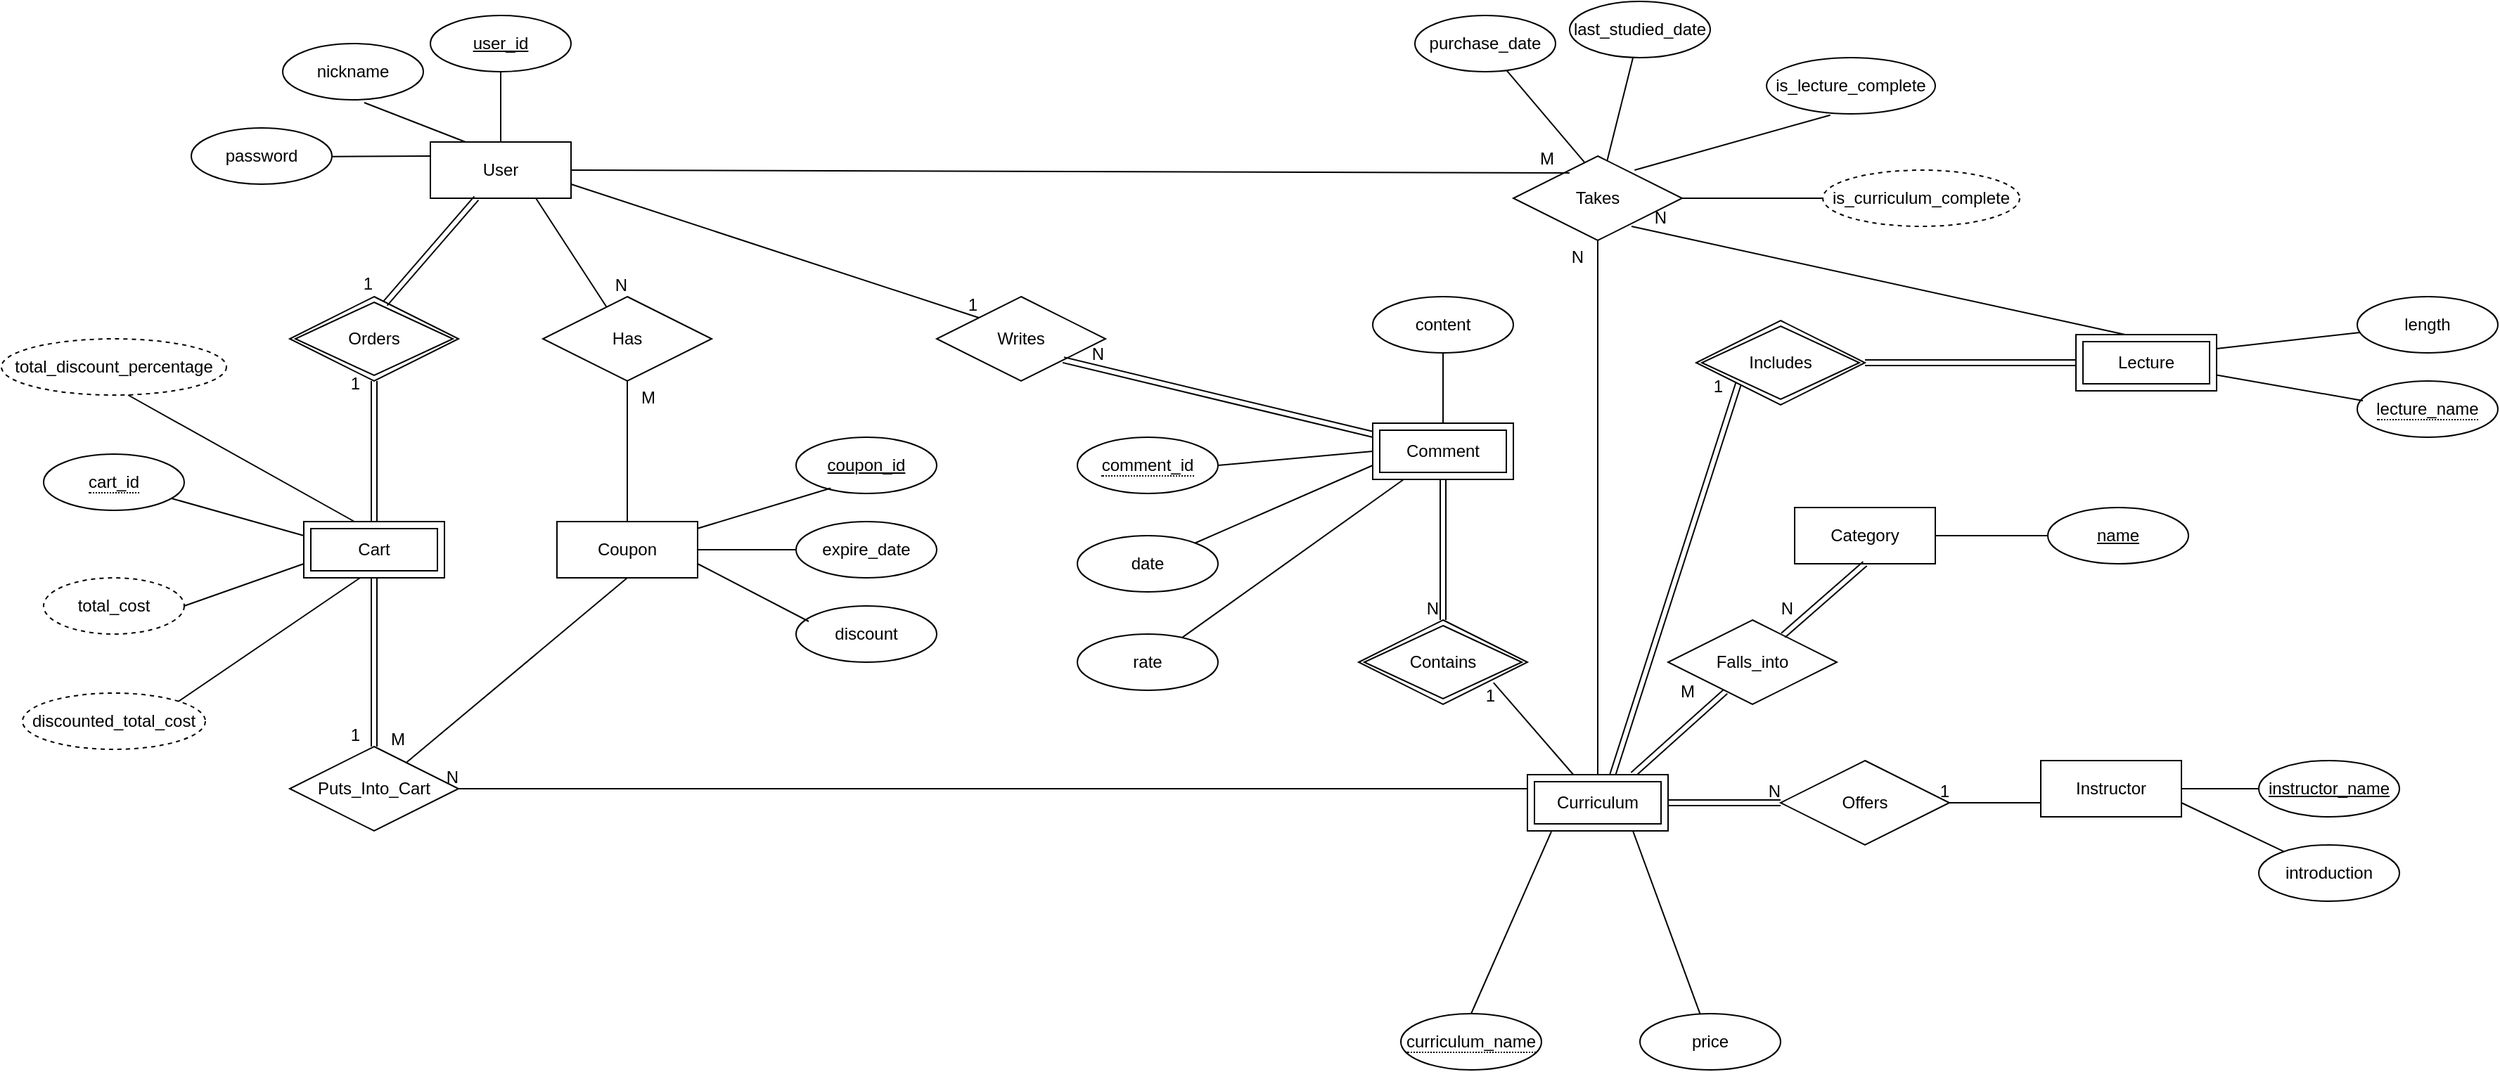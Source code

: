 <mxfile version="20.6.0" type="github">
  <diagram id="R2lEEEUBdFMjLlhIrx00" name="Page-1">
    <mxGraphModel dx="2512" dy="754" grid="1" gridSize="10" guides="1" tooltips="1" connect="1" arrows="1" fold="1" page="1" pageScale="1" pageWidth="850" pageHeight="1100" math="0" shadow="0" extFonts="Permanent Marker^https://fonts.googleapis.com/css?family=Permanent+Marker">
      <root>
        <mxCell id="0" />
        <mxCell id="1" parent="0" />
        <mxCell id="KYqQ4QEwSn9y70eBzoIo-3" value="user_id" style="ellipse;whiteSpace=wrap;html=1;align=center;fontStyle=4;" parent="1" vertex="1">
          <mxGeometry x="70" y="70" width="100" height="40" as="geometry" />
        </mxCell>
        <mxCell id="KYqQ4QEwSn9y70eBzoIo-5" value="User" style="whiteSpace=wrap;html=1;align=center;" parent="1" vertex="1">
          <mxGeometry x="70" y="160" width="100" height="40" as="geometry" />
        </mxCell>
        <mxCell id="KYqQ4QEwSn9y70eBzoIo-6" value="password" style="ellipse;whiteSpace=wrap;html=1;align=center;" parent="1" vertex="1">
          <mxGeometry x="-100" y="150" width="100" height="40" as="geometry" />
        </mxCell>
        <mxCell id="KYqQ4QEwSn9y70eBzoIo-7" value="nickname" style="ellipse;whiteSpace=wrap;html=1;align=center;" parent="1" vertex="1">
          <mxGeometry x="-35" y="90" width="100" height="40" as="geometry" />
        </mxCell>
        <mxCell id="KYqQ4QEwSn9y70eBzoIo-8" value="Coupon" style="whiteSpace=wrap;html=1;align=center;" parent="1" vertex="1">
          <mxGeometry x="160" y="430" width="100" height="40" as="geometry" />
        </mxCell>
        <mxCell id="KYqQ4QEwSn9y70eBzoIo-12" value="" style="endArrow=none;html=1;rounded=0;entryX=0.25;entryY=0;entryDx=0;entryDy=0;exitX=0.58;exitY=1.05;exitDx=0;exitDy=0;exitPerimeter=0;" parent="1" source="KYqQ4QEwSn9y70eBzoIo-7" target="KYqQ4QEwSn9y70eBzoIo-5" edge="1">
          <mxGeometry relative="1" as="geometry">
            <mxPoint x="250" y="370" as="sourcePoint" />
            <mxPoint x="410" y="370" as="targetPoint" />
          </mxGeometry>
        </mxCell>
        <mxCell id="KYqQ4QEwSn9y70eBzoIo-13" value="" style="endArrow=none;html=1;rounded=0;exitX=0.5;exitY=0;exitDx=0;exitDy=0;" parent="1" source="KYqQ4QEwSn9y70eBzoIo-5" target="KYqQ4QEwSn9y70eBzoIo-3" edge="1">
          <mxGeometry relative="1" as="geometry">
            <mxPoint x="380" y="300" as="sourcePoint" />
            <mxPoint x="550" y="300" as="targetPoint" />
          </mxGeometry>
        </mxCell>
        <mxCell id="KYqQ4QEwSn9y70eBzoIo-14" value="" style="endArrow=none;html=1;rounded=0;exitX=0;exitY=0.25;exitDx=0;exitDy=0;" parent="1" source="KYqQ4QEwSn9y70eBzoIo-5" target="KYqQ4QEwSn9y70eBzoIo-6" edge="1">
          <mxGeometry relative="1" as="geometry">
            <mxPoint x="240" y="320" as="sourcePoint" />
            <mxPoint x="400" y="320" as="targetPoint" />
          </mxGeometry>
        </mxCell>
        <mxCell id="KYqQ4QEwSn9y70eBzoIo-19" value="" style="shape=link;html=1;rounded=0;exitX=0.6;exitY=0.05;exitDx=0;exitDy=0;exitPerimeter=0;entryX=0;entryY=1;entryDx=0;entryDy=0;" parent="1" target="KYqQ4QEwSn9y70eBzoIo-47" edge="1" source="KYqQ4QEwSn9y70eBzoIo-129">
          <mxGeometry relative="1" as="geometry">
            <mxPoint x="850" y="630" as="sourcePoint" />
            <mxPoint x="1010" y="360" as="targetPoint" />
          </mxGeometry>
        </mxCell>
        <mxCell id="KYqQ4QEwSn9y70eBzoIo-20" value="1" style="resizable=0;html=1;align=right;verticalAlign=bottom;" parent="KYqQ4QEwSn9y70eBzoIo-19" connectable="0" vertex="1">
          <mxGeometry x="1" relative="1" as="geometry">
            <mxPoint x="-10" y="10" as="offset" />
          </mxGeometry>
        </mxCell>
        <mxCell id="KYqQ4QEwSn9y70eBzoIo-21" value="Has" style="shape=rhombus;perimeter=rhombusPerimeter;whiteSpace=wrap;html=1;align=center;" parent="1" vertex="1">
          <mxGeometry x="150" y="270" width="120" height="60" as="geometry" />
        </mxCell>
        <mxCell id="KYqQ4QEwSn9y70eBzoIo-26" value="" style="endArrow=none;html=1;rounded=0;exitX=0.75;exitY=1;exitDx=0;exitDy=0;" parent="1" source="KYqQ4QEwSn9y70eBzoIo-5" target="KYqQ4QEwSn9y70eBzoIo-21" edge="1">
          <mxGeometry relative="1" as="geometry">
            <mxPoint x="290" y="240" as="sourcePoint" />
            <mxPoint x="450" y="240" as="targetPoint" />
          </mxGeometry>
        </mxCell>
        <mxCell id="KYqQ4QEwSn9y70eBzoIo-27" value="N" style="resizable=0;html=1;align=right;verticalAlign=bottom;" parent="KYqQ4QEwSn9y70eBzoIo-26" connectable="0" vertex="1">
          <mxGeometry x="1" relative="1" as="geometry">
            <mxPoint x="15" y="-7" as="offset" />
          </mxGeometry>
        </mxCell>
        <mxCell id="KYqQ4QEwSn9y70eBzoIo-31" value="" style="endArrow=none;html=1;rounded=0;entryX=0.5;entryY=0;entryDx=0;entryDy=0;exitX=0.5;exitY=1;exitDx=0;exitDy=0;" parent="1" source="KYqQ4QEwSn9y70eBzoIo-21" target="KYqQ4QEwSn9y70eBzoIo-8" edge="1">
          <mxGeometry relative="1" as="geometry">
            <mxPoint x="246.667" y="323.333" as="sourcePoint" />
            <mxPoint x="770" y="280" as="targetPoint" />
          </mxGeometry>
        </mxCell>
        <mxCell id="KYqQ4QEwSn9y70eBzoIo-32" value="M" style="resizable=0;html=1;align=right;verticalAlign=bottom;" parent="KYqQ4QEwSn9y70eBzoIo-31" connectable="0" vertex="1">
          <mxGeometry x="1" relative="1" as="geometry">
            <mxPoint x="20" y="-80" as="offset" />
          </mxGeometry>
        </mxCell>
        <mxCell id="KYqQ4QEwSn9y70eBzoIo-33" value="Takes" style="shape=rhombus;perimeter=rhombusPerimeter;whiteSpace=wrap;html=1;align=center;" parent="1" vertex="1">
          <mxGeometry x="840" y="170" width="120" height="60" as="geometry" />
        </mxCell>
        <mxCell id="KYqQ4QEwSn9y70eBzoIo-36" value="" style="endArrow=none;html=1;rounded=0;entryX=0.333;entryY=0.2;entryDx=0;entryDy=0;entryPerimeter=0;exitX=1;exitY=0.5;exitDx=0;exitDy=0;" parent="1" source="KYqQ4QEwSn9y70eBzoIo-5" target="KYqQ4QEwSn9y70eBzoIo-33" edge="1">
          <mxGeometry relative="1" as="geometry">
            <mxPoint x="260" y="230" as="sourcePoint" />
            <mxPoint x="420" y="230" as="targetPoint" />
          </mxGeometry>
        </mxCell>
        <mxCell id="KYqQ4QEwSn9y70eBzoIo-37" value="M" style="resizable=0;html=1;align=right;verticalAlign=bottom;" parent="KYqQ4QEwSn9y70eBzoIo-36" connectable="0" vertex="1">
          <mxGeometry x="1" relative="1" as="geometry">
            <mxPoint x="-10" y="-2" as="offset" />
          </mxGeometry>
        </mxCell>
        <mxCell id="KYqQ4QEwSn9y70eBzoIo-44" value="Lecture" style="shape=ext;margin=3;double=1;whiteSpace=wrap;html=1;align=center;" parent="1" vertex="1">
          <mxGeometry x="1240" y="297" width="100" height="40" as="geometry" />
        </mxCell>
        <mxCell id="KYqQ4QEwSn9y70eBzoIo-45" value="" style="shape=link;html=1;rounded=0;exitX=0;exitY=0.5;exitDx=0;exitDy=0;" parent="1" source="KYqQ4QEwSn9y70eBzoIo-44" target="KYqQ4QEwSn9y70eBzoIo-47" edge="1">
          <mxGeometry relative="1" as="geometry">
            <mxPoint x="1010" y="304.5" as="sourcePoint" />
            <mxPoint x="1060" y="207" as="targetPoint" />
          </mxGeometry>
        </mxCell>
        <mxCell id="KYqQ4QEwSn9y70eBzoIo-46" value="N" style="resizable=0;html=1;align=right;verticalAlign=bottom;" parent="KYqQ4QEwSn9y70eBzoIo-45" connectable="0" vertex="1">
          <mxGeometry x="1" relative="1" as="geometry">
            <mxPoint x="-10" y="10" as="offset" />
          </mxGeometry>
        </mxCell>
        <mxCell id="KYqQ4QEwSn9y70eBzoIo-47" value="Includes" style="shape=rhombus;double=1;perimeter=rhombusPerimeter;whiteSpace=wrap;html=1;align=center;" parent="1" vertex="1">
          <mxGeometry x="970" y="287" width="120" height="60" as="geometry" />
        </mxCell>
        <mxCell id="KYqQ4QEwSn9y70eBzoIo-48" value="coupon_id" style="ellipse;whiteSpace=wrap;html=1;align=center;fontStyle=4;" parent="1" vertex="1">
          <mxGeometry x="330" y="370" width="100" height="40" as="geometry" />
        </mxCell>
        <mxCell id="KYqQ4QEwSn9y70eBzoIo-49" value="expire_date" style="ellipse;whiteSpace=wrap;html=1;align=center;" parent="1" vertex="1">
          <mxGeometry x="330" y="430" width="100" height="40" as="geometry" />
        </mxCell>
        <mxCell id="KYqQ4QEwSn9y70eBzoIo-50" value="discount" style="ellipse;whiteSpace=wrap;html=1;align=center;" parent="1" vertex="1">
          <mxGeometry x="330" y="490" width="100" height="40" as="geometry" />
        </mxCell>
        <mxCell id="KYqQ4QEwSn9y70eBzoIo-51" value="" style="endArrow=none;html=1;rounded=0;entryX=0.246;entryY=0.907;entryDx=0;entryDy=0;entryPerimeter=0;" parent="1" source="KYqQ4QEwSn9y70eBzoIo-8" target="KYqQ4QEwSn9y70eBzoIo-48" edge="1">
          <mxGeometry relative="1" as="geometry">
            <mxPoint x="840" y="150" as="sourcePoint" />
            <mxPoint x="1000" y="150" as="targetPoint" />
          </mxGeometry>
        </mxCell>
        <mxCell id="KYqQ4QEwSn9y70eBzoIo-52" value="" style="endArrow=none;html=1;rounded=0;exitX=1;exitY=0.5;exitDx=0;exitDy=0;entryX=0;entryY=0.5;entryDx=0;entryDy=0;" parent="1" source="KYqQ4QEwSn9y70eBzoIo-8" target="KYqQ4QEwSn9y70eBzoIo-49" edge="1">
          <mxGeometry relative="1" as="geometry">
            <mxPoint x="860" y="270" as="sourcePoint" />
            <mxPoint x="1020" y="270" as="targetPoint" />
          </mxGeometry>
        </mxCell>
        <mxCell id="KYqQ4QEwSn9y70eBzoIo-53" value="" style="endArrow=none;html=1;rounded=0;exitX=1;exitY=0.75;exitDx=0;exitDy=0;entryX=0.09;entryY=0.275;entryDx=0;entryDy=0;entryPerimeter=0;" parent="1" source="KYqQ4QEwSn9y70eBzoIo-8" target="KYqQ4QEwSn9y70eBzoIo-50" edge="1">
          <mxGeometry relative="1" as="geometry">
            <mxPoint x="830" y="290" as="sourcePoint" />
            <mxPoint x="990" y="290" as="targetPoint" />
          </mxGeometry>
        </mxCell>
        <mxCell id="KYqQ4QEwSn9y70eBzoIo-63" value="Cart" style="shape=ext;margin=3;double=1;whiteSpace=wrap;html=1;align=center;" parent="1" vertex="1">
          <mxGeometry x="-20" y="430" width="100" height="40" as="geometry" />
        </mxCell>
        <mxCell id="KYqQ4QEwSn9y70eBzoIo-70" value="Orders" style="shape=rhombus;double=1;perimeter=rhombusPerimeter;whiteSpace=wrap;html=1;align=center;" parent="1" vertex="1">
          <mxGeometry x="-30" y="270" width="120" height="60" as="geometry" />
        </mxCell>
        <mxCell id="KYqQ4QEwSn9y70eBzoIo-75" value="" style="shape=link;html=1;rounded=0;" parent="1" source="KYqQ4QEwSn9y70eBzoIo-63" target="KYqQ4QEwSn9y70eBzoIo-70" edge="1">
          <mxGeometry relative="1" as="geometry">
            <mxPoint x="240" y="340" as="sourcePoint" />
            <mxPoint x="400" y="340" as="targetPoint" />
          </mxGeometry>
        </mxCell>
        <mxCell id="KYqQ4QEwSn9y70eBzoIo-76" value="1" style="resizable=0;html=1;align=right;verticalAlign=bottom;" parent="KYqQ4QEwSn9y70eBzoIo-75" connectable="0" vertex="1">
          <mxGeometry x="1" relative="1" as="geometry">
            <mxPoint x="-10" y="10" as="offset" />
          </mxGeometry>
        </mxCell>
        <mxCell id="KYqQ4QEwSn9y70eBzoIo-82" value="" style="shape=link;html=1;rounded=0;entryX=0.565;entryY=0.083;entryDx=0;entryDy=0;entryPerimeter=0;" parent="1" source="KYqQ4QEwSn9y70eBzoIo-5" target="KYqQ4QEwSn9y70eBzoIo-70" edge="1">
          <mxGeometry relative="1" as="geometry">
            <mxPoint x="152.5" y="420" as="sourcePoint" />
            <mxPoint x="170" y="330" as="targetPoint" />
          </mxGeometry>
        </mxCell>
        <mxCell id="KYqQ4QEwSn9y70eBzoIo-83" value="1" style="resizable=0;html=1;align=right;verticalAlign=bottom;" parent="KYqQ4QEwSn9y70eBzoIo-82" connectable="0" vertex="1">
          <mxGeometry x="1" relative="1" as="geometry">
            <mxPoint x="-8" y="-5" as="offset" />
          </mxGeometry>
        </mxCell>
        <mxCell id="KYqQ4QEwSn9y70eBzoIo-88" value="" style="shape=link;html=1;rounded=0;exitX=0.5;exitY=1;exitDx=0;exitDy=0;entryX=0.5;entryY=0;entryDx=0;entryDy=0;" parent="1" source="KYqQ4QEwSn9y70eBzoIo-63" target="KYqQ4QEwSn9y70eBzoIo-177" edge="1">
          <mxGeometry relative="1" as="geometry">
            <mxPoint x="130" y="572.5" as="sourcePoint" />
            <mxPoint x="192.222" y="521.389" as="targetPoint" />
          </mxGeometry>
        </mxCell>
        <mxCell id="KYqQ4QEwSn9y70eBzoIo-89" value="1" style="resizable=0;html=1;align=right;verticalAlign=bottom;" parent="KYqQ4QEwSn9y70eBzoIo-88" connectable="0" vertex="1">
          <mxGeometry x="1" relative="1" as="geometry">
            <mxPoint x="-10" as="offset" />
          </mxGeometry>
        </mxCell>
        <mxCell id="KYqQ4QEwSn9y70eBzoIo-90" value="Comment" style="shape=ext;margin=3;double=1;whiteSpace=wrap;html=1;align=center;" parent="1" vertex="1">
          <mxGeometry x="740" y="360" width="100" height="40" as="geometry" />
        </mxCell>
        <mxCell id="KYqQ4QEwSn9y70eBzoIo-97" value="discounted_total_cost" style="ellipse;whiteSpace=wrap;html=1;align=center;dashed=1;" parent="1" vertex="1">
          <mxGeometry x="-220" y="552" width="130" height="40" as="geometry" />
        </mxCell>
        <mxCell id="KYqQ4QEwSn9y70eBzoIo-98" value="" style="endArrow=none;html=1;rounded=0;entryX=0.4;entryY=1;entryDx=0;entryDy=0;entryPerimeter=0;exitX=1;exitY=0;exitDx=0;exitDy=0;" parent="1" source="KYqQ4QEwSn9y70eBzoIo-97" target="KYqQ4QEwSn9y70eBzoIo-63" edge="1">
          <mxGeometry relative="1" as="geometry">
            <mxPoint x="170" y="582.5" as="sourcePoint" />
            <mxPoint x="330" y="582.5" as="targetPoint" />
          </mxGeometry>
        </mxCell>
        <mxCell id="KYqQ4QEwSn9y70eBzoIo-102" value="" style="endArrow=none;html=1;rounded=0;exitX=1;exitY=0.5;exitDx=0;exitDy=0;entryX=0;entryY=0.75;entryDx=0;entryDy=0;" parent="1" source="Y8peJH4hKLtHoO32dnuL-4" target="KYqQ4QEwSn9y70eBzoIo-63" edge="1">
          <mxGeometry relative="1" as="geometry">
            <mxPoint x="-105" y="492" as="sourcePoint" />
            <mxPoint x="330" y="582.5" as="targetPoint" />
          </mxGeometry>
        </mxCell>
        <mxCell id="KYqQ4QEwSn9y70eBzoIo-110" value="Category" style="whiteSpace=wrap;html=1;align=center;" parent="1" vertex="1">
          <mxGeometry x="1040" y="420" width="100" height="40" as="geometry" />
        </mxCell>
        <mxCell id="KYqQ4QEwSn9y70eBzoIo-116" value="name" style="ellipse;whiteSpace=wrap;html=1;align=center;fontStyle=4;" parent="1" vertex="1">
          <mxGeometry x="1220" y="420" width="100" height="40" as="geometry" />
        </mxCell>
        <mxCell id="KYqQ4QEwSn9y70eBzoIo-117" value="" style="endArrow=none;html=1;rounded=0;exitX=1;exitY=0.5;exitDx=0;exitDy=0;entryX=0;entryY=0.5;entryDx=0;entryDy=0;" parent="1" source="KYqQ4QEwSn9y70eBzoIo-110" target="KYqQ4QEwSn9y70eBzoIo-116" edge="1">
          <mxGeometry relative="1" as="geometry">
            <mxPoint x="1010" y="385" as="sourcePoint" />
            <mxPoint x="1240" y="430" as="targetPoint" />
          </mxGeometry>
        </mxCell>
        <mxCell id="KYqQ4QEwSn9y70eBzoIo-118" value="Falls_into" style="shape=rhombus;perimeter=rhombusPerimeter;whiteSpace=wrap;html=1;align=center;" parent="1" vertex="1">
          <mxGeometry x="950" y="500" width="120" height="60" as="geometry" />
        </mxCell>
        <mxCell id="KYqQ4QEwSn9y70eBzoIo-119" value="" style="shape=link;html=1;rounded=0;entryX=0.34;entryY=0.849;entryDx=0;entryDy=0;entryPerimeter=0;exitX=0.75;exitY=0;exitDx=0;exitDy=0;" parent="1" source="KYqQ4QEwSn9y70eBzoIo-129" target="KYqQ4QEwSn9y70eBzoIo-118" edge="1">
          <mxGeometry relative="1" as="geometry">
            <mxPoint x="890" y="650" as="sourcePoint" />
            <mxPoint x="1098.8" y="415.6" as="targetPoint" />
          </mxGeometry>
        </mxCell>
        <mxCell id="KYqQ4QEwSn9y70eBzoIo-120" value="M" style="resizable=0;html=1;align=right;verticalAlign=bottom;" parent="KYqQ4QEwSn9y70eBzoIo-119" connectable="0" vertex="1">
          <mxGeometry x="1" relative="1" as="geometry">
            <mxPoint x="-21" y="9" as="offset" />
          </mxGeometry>
        </mxCell>
        <mxCell id="KYqQ4QEwSn9y70eBzoIo-121" value="" style="shape=link;html=1;rounded=0;exitX=0.5;exitY=1;exitDx=0;exitDy=0;" parent="1" source="KYqQ4QEwSn9y70eBzoIo-110" target="KYqQ4QEwSn9y70eBzoIo-118" edge="1">
          <mxGeometry relative="1" as="geometry">
            <mxPoint x="1145" y="340" as="sourcePoint" />
            <mxPoint x="1118.72" y="405.82" as="targetPoint" />
          </mxGeometry>
        </mxCell>
        <mxCell id="KYqQ4QEwSn9y70eBzoIo-122" value="N" style="resizable=0;html=1;align=right;verticalAlign=bottom;" parent="KYqQ4QEwSn9y70eBzoIo-121" connectable="0" vertex="1">
          <mxGeometry x="1" relative="1" as="geometry">
            <mxPoint x="8" y="-11" as="offset" />
          </mxGeometry>
        </mxCell>
        <mxCell id="KYqQ4QEwSn9y70eBzoIo-127" value="Instructor" style="whiteSpace=wrap;html=1;align=center;" parent="1" vertex="1">
          <mxGeometry x="1215" y="600" width="100" height="40" as="geometry" />
        </mxCell>
        <mxCell id="KYqQ4QEwSn9y70eBzoIo-128" value="Offers" style="shape=rhombus;perimeter=rhombusPerimeter;whiteSpace=wrap;html=1;align=center;" parent="1" vertex="1">
          <mxGeometry x="1030" y="600" width="120" height="60" as="geometry" />
        </mxCell>
        <mxCell id="KYqQ4QEwSn9y70eBzoIo-129" value="Curriculum" style="shape=ext;margin=3;double=1;whiteSpace=wrap;html=1;align=center;" parent="1" vertex="1">
          <mxGeometry x="850" y="610" width="100" height="40" as="geometry" />
        </mxCell>
        <mxCell id="KYqQ4QEwSn9y70eBzoIo-130" value="" style="endArrow=none;html=1;rounded=0;exitX=0;exitY=0.75;exitDx=0;exitDy=0;" parent="1" source="KYqQ4QEwSn9y70eBzoIo-127" target="KYqQ4QEwSn9y70eBzoIo-128" edge="1">
          <mxGeometry relative="1" as="geometry">
            <mxPoint x="820" y="620" as="sourcePoint" />
            <mxPoint x="980" y="620" as="targetPoint" />
          </mxGeometry>
        </mxCell>
        <mxCell id="KYqQ4QEwSn9y70eBzoIo-131" value="1" style="resizable=0;html=1;align=right;verticalAlign=bottom;" parent="KYqQ4QEwSn9y70eBzoIo-130" connectable="0" vertex="1">
          <mxGeometry x="1" relative="1" as="geometry" />
        </mxCell>
        <mxCell id="KYqQ4QEwSn9y70eBzoIo-132" value="" style="shape=link;html=1;rounded=0;exitX=1;exitY=0.5;exitDx=0;exitDy=0;" parent="1" source="KYqQ4QEwSn9y70eBzoIo-129" target="KYqQ4QEwSn9y70eBzoIo-128" edge="1">
          <mxGeometry relative="1" as="geometry">
            <mxPoint x="820" y="620" as="sourcePoint" />
            <mxPoint x="980" y="620" as="targetPoint" />
          </mxGeometry>
        </mxCell>
        <mxCell id="KYqQ4QEwSn9y70eBzoIo-133" value="N" style="resizable=0;html=1;align=right;verticalAlign=bottom;" parent="KYqQ4QEwSn9y70eBzoIo-132" connectable="0" vertex="1">
          <mxGeometry x="1" relative="1" as="geometry" />
        </mxCell>
        <mxCell id="KYqQ4QEwSn9y70eBzoIo-134" value="introduction" style="ellipse;whiteSpace=wrap;html=1;align=center;" parent="1" vertex="1">
          <mxGeometry x="1370" y="660" width="100" height="40" as="geometry" />
        </mxCell>
        <mxCell id="KYqQ4QEwSn9y70eBzoIo-135" value="" style="endArrow=none;html=1;rounded=0;exitX=1;exitY=0.75;exitDx=0;exitDy=0;" parent="1" source="KYqQ4QEwSn9y70eBzoIo-127" target="KYqQ4QEwSn9y70eBzoIo-134" edge="1">
          <mxGeometry relative="1" as="geometry">
            <mxPoint x="1320" y="630" as="sourcePoint" />
            <mxPoint x="1210" y="620" as="targetPoint" />
          </mxGeometry>
        </mxCell>
        <mxCell id="KYqQ4QEwSn9y70eBzoIo-136" value="instructor_name" style="ellipse;whiteSpace=wrap;html=1;align=center;fontStyle=4;" parent="1" vertex="1">
          <mxGeometry x="1370" y="600" width="100" height="40" as="geometry" />
        </mxCell>
        <mxCell id="KYqQ4QEwSn9y70eBzoIo-137" value="" style="endArrow=none;html=1;rounded=0;" parent="1" source="KYqQ4QEwSn9y70eBzoIo-127" target="KYqQ4QEwSn9y70eBzoIo-136" edge="1">
          <mxGeometry relative="1" as="geometry">
            <mxPoint x="1050" y="620" as="sourcePoint" />
            <mxPoint x="1210" y="620" as="targetPoint" />
          </mxGeometry>
        </mxCell>
        <mxCell id="KYqQ4QEwSn9y70eBzoIo-138" value="&lt;span style=&quot;border-bottom: 1px dotted&quot;&gt;curriculum_name&lt;/span&gt;" style="ellipse;whiteSpace=wrap;html=1;align=center;" parent="1" vertex="1">
          <mxGeometry x="760" y="780" width="100" height="40" as="geometry" />
        </mxCell>
        <mxCell id="KYqQ4QEwSn9y70eBzoIo-139" value="" style="endArrow=none;html=1;rounded=0;exitX=0.5;exitY=0;exitDx=0;exitDy=0;entryX=0.17;entryY=1.014;entryDx=0;entryDy=0;entryPerimeter=0;" parent="1" source="KYqQ4QEwSn9y70eBzoIo-138" target="KYqQ4QEwSn9y70eBzoIo-129" edge="1">
          <mxGeometry relative="1" as="geometry">
            <mxPoint x="840" y="620" as="sourcePoint" />
            <mxPoint x="1000" y="620" as="targetPoint" />
          </mxGeometry>
        </mxCell>
        <mxCell id="KYqQ4QEwSn9y70eBzoIo-140" value="price" style="ellipse;whiteSpace=wrap;html=1;align=center;" parent="1" vertex="1">
          <mxGeometry x="930" y="780" width="100" height="40" as="geometry" />
        </mxCell>
        <mxCell id="KYqQ4QEwSn9y70eBzoIo-141" value="" style="endArrow=none;html=1;rounded=0;exitX=0.75;exitY=1;exitDx=0;exitDy=0;" parent="1" source="KYqQ4QEwSn9y70eBzoIo-129" target="KYqQ4QEwSn9y70eBzoIo-140" edge="1">
          <mxGeometry relative="1" as="geometry">
            <mxPoint x="840" y="620" as="sourcePoint" />
            <mxPoint x="1000" y="620" as="targetPoint" />
          </mxGeometry>
        </mxCell>
        <mxCell id="KYqQ4QEwSn9y70eBzoIo-145" value="is_lecture_complete" style="ellipse;whiteSpace=wrap;html=1;align=center;" parent="1" vertex="1">
          <mxGeometry x="1020" y="100" width="120" height="40" as="geometry" />
        </mxCell>
        <mxCell id="KYqQ4QEwSn9y70eBzoIo-146" value="" style="endArrow=none;html=1;rounded=0;entryX=0.718;entryY=0.167;entryDx=0;entryDy=0;entryPerimeter=0;exitX=0.378;exitY=1.021;exitDx=0;exitDy=0;exitPerimeter=0;" parent="1" source="KYqQ4QEwSn9y70eBzoIo-145" target="KYqQ4QEwSn9y70eBzoIo-33" edge="1">
          <mxGeometry relative="1" as="geometry">
            <mxPoint x="760" y="390" as="sourcePoint" />
            <mxPoint x="920" y="390" as="targetPoint" />
          </mxGeometry>
        </mxCell>
        <mxCell id="KYqQ4QEwSn9y70eBzoIo-147" value="last_studied_date" style="ellipse;whiteSpace=wrap;html=1;align=center;" parent="1" vertex="1">
          <mxGeometry x="880" y="60" width="100" height="40" as="geometry" />
        </mxCell>
        <mxCell id="KYqQ4QEwSn9y70eBzoIo-148" value="" style="endArrow=none;html=1;rounded=0;" parent="1" source="KYqQ4QEwSn9y70eBzoIo-147" target="KYqQ4QEwSn9y70eBzoIo-33" edge="1">
          <mxGeometry relative="1" as="geometry">
            <mxPoint x="760" y="390" as="sourcePoint" />
            <mxPoint x="920" y="390" as="targetPoint" />
          </mxGeometry>
        </mxCell>
        <mxCell id="KYqQ4QEwSn9y70eBzoIo-149" value="purchase_date" style="ellipse;whiteSpace=wrap;html=1;align=center;" parent="1" vertex="1">
          <mxGeometry x="770" y="70" width="100" height="40" as="geometry" />
        </mxCell>
        <mxCell id="KYqQ4QEwSn9y70eBzoIo-150" value="" style="endArrow=none;html=1;rounded=0;exitX=0.653;exitY=0.979;exitDx=0;exitDy=0;exitPerimeter=0;entryX=0.425;entryY=0.083;entryDx=0;entryDy=0;entryPerimeter=0;" parent="1" source="KYqQ4QEwSn9y70eBzoIo-149" target="KYqQ4QEwSn9y70eBzoIo-33" edge="1">
          <mxGeometry relative="1" as="geometry">
            <mxPoint x="760" y="390" as="sourcePoint" />
            <mxPoint x="790" y="400" as="targetPoint" />
          </mxGeometry>
        </mxCell>
        <mxCell id="KYqQ4QEwSn9y70eBzoIo-152" value="" style="endArrow=none;html=1;rounded=0;exitX=1;exitY=0.5;exitDx=0;exitDy=0;entryX=0;entryY=0.5;entryDx=0;entryDy=0;" parent="1" source="KYqQ4QEwSn9y70eBzoIo-153" target="KYqQ4QEwSn9y70eBzoIo-90" edge="1">
          <mxGeometry relative="1" as="geometry">
            <mxPoint x="610" y="330" as="sourcePoint" />
            <mxPoint x="740" y="380" as="targetPoint" />
          </mxGeometry>
        </mxCell>
        <mxCell id="KYqQ4QEwSn9y70eBzoIo-153" value="&lt;span style=&quot;border-bottom: 1px dotted&quot;&gt;comment_id&lt;/span&gt;" style="ellipse;whiteSpace=wrap;html=1;align=center;" parent="1" vertex="1">
          <mxGeometry x="530" y="370" width="100" height="40" as="geometry" />
        </mxCell>
        <mxCell id="KYqQ4QEwSn9y70eBzoIo-154" value="rate" style="ellipse;whiteSpace=wrap;html=1;align=center;" parent="1" vertex="1">
          <mxGeometry x="530" y="510" width="100" height="40" as="geometry" />
        </mxCell>
        <mxCell id="KYqQ4QEwSn9y70eBzoIo-155" value="" style="endArrow=none;html=1;rounded=0;" parent="1" source="KYqQ4QEwSn9y70eBzoIo-90" target="KYqQ4QEwSn9y70eBzoIo-154" edge="1">
          <mxGeometry relative="1" as="geometry">
            <mxPoint x="450" y="550" as="sourcePoint" />
            <mxPoint x="610" y="550" as="targetPoint" />
          </mxGeometry>
        </mxCell>
        <mxCell id="KYqQ4QEwSn9y70eBzoIo-156" value="&lt;span style=&quot;border-bottom: 1px dotted&quot;&gt;lecture_name&lt;/span&gt;" style="ellipse;whiteSpace=wrap;html=1;align=center;" parent="1" vertex="1">
          <mxGeometry x="1440" y="330" width="100" height="40" as="geometry" />
        </mxCell>
        <mxCell id="KYqQ4QEwSn9y70eBzoIo-157" value="" style="endArrow=none;html=1;rounded=0;exitX=0.04;exitY=0.35;exitDx=0;exitDy=0;exitPerimeter=0;" parent="1" source="KYqQ4QEwSn9y70eBzoIo-156" target="KYqQ4QEwSn9y70eBzoIo-44" edge="1">
          <mxGeometry relative="1" as="geometry">
            <mxPoint x="830" y="57" as="sourcePoint" />
            <mxPoint x="990" y="57" as="targetPoint" />
          </mxGeometry>
        </mxCell>
        <mxCell id="KYqQ4QEwSn9y70eBzoIo-158" value="length" style="ellipse;whiteSpace=wrap;html=1;align=center;" parent="1" vertex="1">
          <mxGeometry x="1440" y="270" width="100" height="40" as="geometry" />
        </mxCell>
        <mxCell id="KYqQ4QEwSn9y70eBzoIo-159" value="" style="endArrow=none;html=1;rounded=0;exitX=1;exitY=0.25;exitDx=0;exitDy=0;" parent="1" source="KYqQ4QEwSn9y70eBzoIo-44" target="KYqQ4QEwSn9y70eBzoIo-158" edge="1">
          <mxGeometry relative="1" as="geometry">
            <mxPoint x="830" y="57" as="sourcePoint" />
            <mxPoint x="990" y="57" as="targetPoint" />
          </mxGeometry>
        </mxCell>
        <mxCell id="KYqQ4QEwSn9y70eBzoIo-160" value="is_curriculum_complete" style="ellipse;whiteSpace=wrap;html=1;align=center;dashed=1;" parent="1" vertex="1">
          <mxGeometry x="1060" y="180" width="140" height="40" as="geometry" />
        </mxCell>
        <mxCell id="KYqQ4QEwSn9y70eBzoIo-163" value="" style="endArrow=none;html=1;rounded=0;exitX=1;exitY=0.5;exitDx=0;exitDy=0;" parent="1" source="KYqQ4QEwSn9y70eBzoIo-33" target="KYqQ4QEwSn9y70eBzoIo-160" edge="1">
          <mxGeometry relative="1" as="geometry">
            <mxPoint x="820" y="400" as="sourcePoint" />
            <mxPoint x="980" y="400" as="targetPoint" />
          </mxGeometry>
        </mxCell>
        <mxCell id="KYqQ4QEwSn9y70eBzoIo-164" value="content" style="ellipse;whiteSpace=wrap;html=1;align=center;" parent="1" vertex="1">
          <mxGeometry x="740" y="270" width="100" height="40" as="geometry" />
        </mxCell>
        <mxCell id="KYqQ4QEwSn9y70eBzoIo-165" value="" style="endArrow=none;html=1;rounded=0;exitX=0.5;exitY=1;exitDx=0;exitDy=0;" parent="1" source="KYqQ4QEwSn9y70eBzoIo-164" target="KYqQ4QEwSn9y70eBzoIo-90" edge="1">
          <mxGeometry relative="1" as="geometry">
            <mxPoint x="410" y="380" as="sourcePoint" />
            <mxPoint x="670" y="330" as="targetPoint" />
          </mxGeometry>
        </mxCell>
        <mxCell id="KYqQ4QEwSn9y70eBzoIo-166" value="date" style="ellipse;whiteSpace=wrap;html=1;align=center;" parent="1" vertex="1">
          <mxGeometry x="530" y="440" width="100" height="40" as="geometry" />
        </mxCell>
        <mxCell id="KYqQ4QEwSn9y70eBzoIo-167" value="" style="endArrow=none;html=1;rounded=0;entryX=0;entryY=0.75;entryDx=0;entryDy=0;" parent="1" source="KYqQ4QEwSn9y70eBzoIo-166" target="KYqQ4QEwSn9y70eBzoIo-90" edge="1">
          <mxGeometry relative="1" as="geometry">
            <mxPoint x="410" y="380" as="sourcePoint" />
            <mxPoint x="630" y="350" as="targetPoint" />
          </mxGeometry>
        </mxCell>
        <mxCell id="KYqQ4QEwSn9y70eBzoIo-172" value="&lt;span style=&quot;border-bottom: 1px dotted&quot;&gt;cart_id&lt;/span&gt;" style="ellipse;whiteSpace=wrap;html=1;align=center;" parent="1" vertex="1">
          <mxGeometry x="-205" y="382" width="100" height="40" as="geometry" />
        </mxCell>
        <mxCell id="KYqQ4QEwSn9y70eBzoIo-173" value="" style="endArrow=none;html=1;rounded=0;exitX=0;exitY=0.25;exitDx=0;exitDy=0;" parent="1" source="KYqQ4QEwSn9y70eBzoIo-63" target="KYqQ4QEwSn9y70eBzoIo-172" edge="1">
          <mxGeometry relative="1" as="geometry">
            <mxPoint x="90" y="480" as="sourcePoint" />
            <mxPoint x="250" y="480" as="targetPoint" />
          </mxGeometry>
        </mxCell>
        <mxCell id="KYqQ4QEwSn9y70eBzoIo-177" value="Puts_Into_Cart" style="shape=rhombus;perimeter=rhombusPerimeter;whiteSpace=wrap;html=1;align=center;" parent="1" vertex="1">
          <mxGeometry x="-30" y="590" width="120" height="60" as="geometry" />
        </mxCell>
        <mxCell id="KYqQ4QEwSn9y70eBzoIo-179" value="" style="endArrow=none;html=1;rounded=0;entryX=1;entryY=0.5;entryDx=0;entryDy=0;exitX=0;exitY=0.25;exitDx=0;exitDy=0;" parent="1" source="KYqQ4QEwSn9y70eBzoIo-129" target="KYqQ4QEwSn9y70eBzoIo-177" edge="1">
          <mxGeometry relative="1" as="geometry">
            <mxPoint x="570" y="690" as="sourcePoint" />
            <mxPoint x="730" y="690" as="targetPoint" />
          </mxGeometry>
        </mxCell>
        <mxCell id="KYqQ4QEwSn9y70eBzoIo-180" value="N" style="resizable=0;html=1;align=right;verticalAlign=bottom;" parent="KYqQ4QEwSn9y70eBzoIo-179" connectable="0" vertex="1">
          <mxGeometry x="1" relative="1" as="geometry" />
        </mxCell>
        <mxCell id="KYqQ4QEwSn9y70eBzoIo-184" value="" style="endArrow=none;html=1;rounded=0;exitX=0.5;exitY=1;exitDx=0;exitDy=0;entryX=0.69;entryY=0.192;entryDx=0;entryDy=0;entryPerimeter=0;" parent="1" source="KYqQ4QEwSn9y70eBzoIo-8" target="KYqQ4QEwSn9y70eBzoIo-177" edge="1">
          <mxGeometry relative="1" as="geometry">
            <mxPoint x="180" y="515" as="sourcePoint" />
            <mxPoint x="340" y="460" as="targetPoint" />
          </mxGeometry>
        </mxCell>
        <mxCell id="KYqQ4QEwSn9y70eBzoIo-185" value="M" style="resizable=0;html=1;align=right;verticalAlign=bottom;" parent="KYqQ4QEwSn9y70eBzoIo-184" connectable="0" vertex="1">
          <mxGeometry x="1" relative="1" as="geometry">
            <mxPoint y="-8" as="offset" />
          </mxGeometry>
        </mxCell>
        <mxCell id="g0ViUHiKmBo88WcQWjzb-1" value="Writes" style="shape=rhombus;perimeter=rhombusPerimeter;whiteSpace=wrap;html=1;align=center;" parent="1" vertex="1">
          <mxGeometry x="430" y="270" width="120" height="60" as="geometry" />
        </mxCell>
        <mxCell id="g0ViUHiKmBo88WcQWjzb-2" value="" style="endArrow=none;html=1;rounded=0;exitX=1;exitY=0.75;exitDx=0;exitDy=0;entryX=0;entryY=0;entryDx=0;entryDy=0;" parent="1" source="KYqQ4QEwSn9y70eBzoIo-5" target="g0ViUHiKmBo88WcQWjzb-1" edge="1">
          <mxGeometry relative="1" as="geometry">
            <mxPoint x="220" y="220" as="sourcePoint" />
            <mxPoint x="810" y="350" as="targetPoint" />
          </mxGeometry>
        </mxCell>
        <mxCell id="g0ViUHiKmBo88WcQWjzb-3" value="1" style="resizable=0;html=1;align=right;verticalAlign=bottom;" parent="g0ViUHiKmBo88WcQWjzb-2" connectable="0" vertex="1">
          <mxGeometry x="1" relative="1" as="geometry" />
        </mxCell>
        <mxCell id="g0ViUHiKmBo88WcQWjzb-4" value="" style="shape=link;html=1;rounded=0;entryX=1;entryY=1;entryDx=0;entryDy=0;" parent="1" source="KYqQ4QEwSn9y70eBzoIo-90" target="g0ViUHiKmBo88WcQWjzb-1" edge="1">
          <mxGeometry relative="1" as="geometry">
            <mxPoint x="650" y="350" as="sourcePoint" />
            <mxPoint x="810" y="350" as="targetPoint" />
          </mxGeometry>
        </mxCell>
        <mxCell id="g0ViUHiKmBo88WcQWjzb-5" value="N" style="resizable=0;html=1;align=right;verticalAlign=bottom;" parent="g0ViUHiKmBo88WcQWjzb-4" connectable="0" vertex="1">
          <mxGeometry x="1" relative="1" as="geometry">
            <mxPoint x="30" y="5" as="offset" />
          </mxGeometry>
        </mxCell>
        <mxCell id="g0ViUHiKmBo88WcQWjzb-6" value="Contains" style="shape=rhombus;double=1;perimeter=rhombusPerimeter;whiteSpace=wrap;html=1;align=center;" parent="1" vertex="1">
          <mxGeometry x="730" y="500" width="120" height="60" as="geometry" />
        </mxCell>
        <mxCell id="Y8peJH4hKLtHoO32dnuL-2" value="total_discount_percentage" style="ellipse;whiteSpace=wrap;html=1;align=center;dashed=1;" parent="1" vertex="1">
          <mxGeometry x="-235" y="300" width="160" height="40" as="geometry" />
        </mxCell>
        <mxCell id="Y8peJH4hKLtHoO32dnuL-3" value="" style="endArrow=none;html=1;rounded=0;entryX=0.36;entryY=0;entryDx=0;entryDy=0;entryPerimeter=0;exitX=0.563;exitY=1;exitDx=0;exitDy=0;exitPerimeter=0;" parent="1" source="Y8peJH4hKLtHoO32dnuL-2" target="KYqQ4QEwSn9y70eBzoIo-63" edge="1">
          <mxGeometry relative="1" as="geometry">
            <mxPoint x="-150" y="340" as="sourcePoint" />
            <mxPoint x="10" y="340" as="targetPoint" />
          </mxGeometry>
        </mxCell>
        <mxCell id="Y8peJH4hKLtHoO32dnuL-4" value="total_cost" style="ellipse;whiteSpace=wrap;html=1;align=center;dashed=1;" parent="1" vertex="1">
          <mxGeometry x="-205" y="470" width="100" height="40" as="geometry" />
        </mxCell>
        <mxCell id="Y8peJH4hKLtHoO32dnuL-7" value="" style="endArrow=none;html=1;rounded=0;entryX=0.799;entryY=0.742;entryDx=0;entryDy=0;entryPerimeter=0;" parent="1" source="KYqQ4QEwSn9y70eBzoIo-129" target="g0ViUHiKmBo88WcQWjzb-6" edge="1">
          <mxGeometry relative="1" as="geometry">
            <mxPoint x="710" y="400" as="sourcePoint" />
            <mxPoint x="870" y="400" as="targetPoint" />
          </mxGeometry>
        </mxCell>
        <mxCell id="Y8peJH4hKLtHoO32dnuL-8" value="1" style="resizable=0;html=1;align=right;verticalAlign=bottom;" parent="Y8peJH4hKLtHoO32dnuL-7" connectable="0" vertex="1">
          <mxGeometry x="1" relative="1" as="geometry">
            <mxPoint x="2" y="18" as="offset" />
          </mxGeometry>
        </mxCell>
        <mxCell id="Y8peJH4hKLtHoO32dnuL-9" value="" style="shape=link;html=1;rounded=0;entryX=0.5;entryY=0;entryDx=0;entryDy=0;exitX=0.5;exitY=1;exitDx=0;exitDy=0;" parent="1" source="KYqQ4QEwSn9y70eBzoIo-90" target="g0ViUHiKmBo88WcQWjzb-6" edge="1">
          <mxGeometry relative="1" as="geometry">
            <mxPoint x="710" y="400" as="sourcePoint" />
            <mxPoint x="870" y="400" as="targetPoint" />
          </mxGeometry>
        </mxCell>
        <mxCell id="Y8peJH4hKLtHoO32dnuL-10" value="N" style="resizable=0;html=1;align=right;verticalAlign=bottom;" parent="Y8peJH4hKLtHoO32dnuL-9" connectable="0" vertex="1">
          <mxGeometry x="1" relative="1" as="geometry">
            <mxPoint x="-3" as="offset" />
          </mxGeometry>
        </mxCell>
        <mxCell id="P0Yp7DmaGN9MlyKYMzw1-11" value="" style="endArrow=none;html=1;rounded=0;" edge="1" parent="1" source="KYqQ4QEwSn9y70eBzoIo-129">
          <mxGeometry relative="1" as="geometry">
            <mxPoint x="1040" y="420" as="sourcePoint" />
            <mxPoint x="900" y="230" as="targetPoint" />
          </mxGeometry>
        </mxCell>
        <mxCell id="P0Yp7DmaGN9MlyKYMzw1-12" value="N" style="resizable=0;html=1;align=right;verticalAlign=bottom;" connectable="0" vertex="1" parent="P0Yp7DmaGN9MlyKYMzw1-11">
          <mxGeometry x="1" relative="1" as="geometry">
            <mxPoint x="-10" y="20" as="offset" />
          </mxGeometry>
        </mxCell>
        <mxCell id="P0Yp7DmaGN9MlyKYMzw1-13" value="" style="endArrow=none;html=1;rounded=0;exitX=0.25;exitY=0;exitDx=0;exitDy=0;entryX=0.7;entryY=0.833;entryDx=0;entryDy=0;entryPerimeter=0;" edge="1" parent="1" target="KYqQ4QEwSn9y70eBzoIo-33">
          <mxGeometry relative="1" as="geometry">
            <mxPoint x="1274.96" y="297" as="sourcePoint" />
            <mxPoint x="936" y="222.02" as="targetPoint" />
          </mxGeometry>
        </mxCell>
        <mxCell id="P0Yp7DmaGN9MlyKYMzw1-14" value="N" style="resizable=0;html=1;align=right;verticalAlign=bottom;" connectable="0" vertex="1" parent="P0Yp7DmaGN9MlyKYMzw1-13">
          <mxGeometry x="1" relative="1" as="geometry">
            <mxPoint x="26" y="3" as="offset" />
          </mxGeometry>
        </mxCell>
      </root>
    </mxGraphModel>
  </diagram>
</mxfile>
